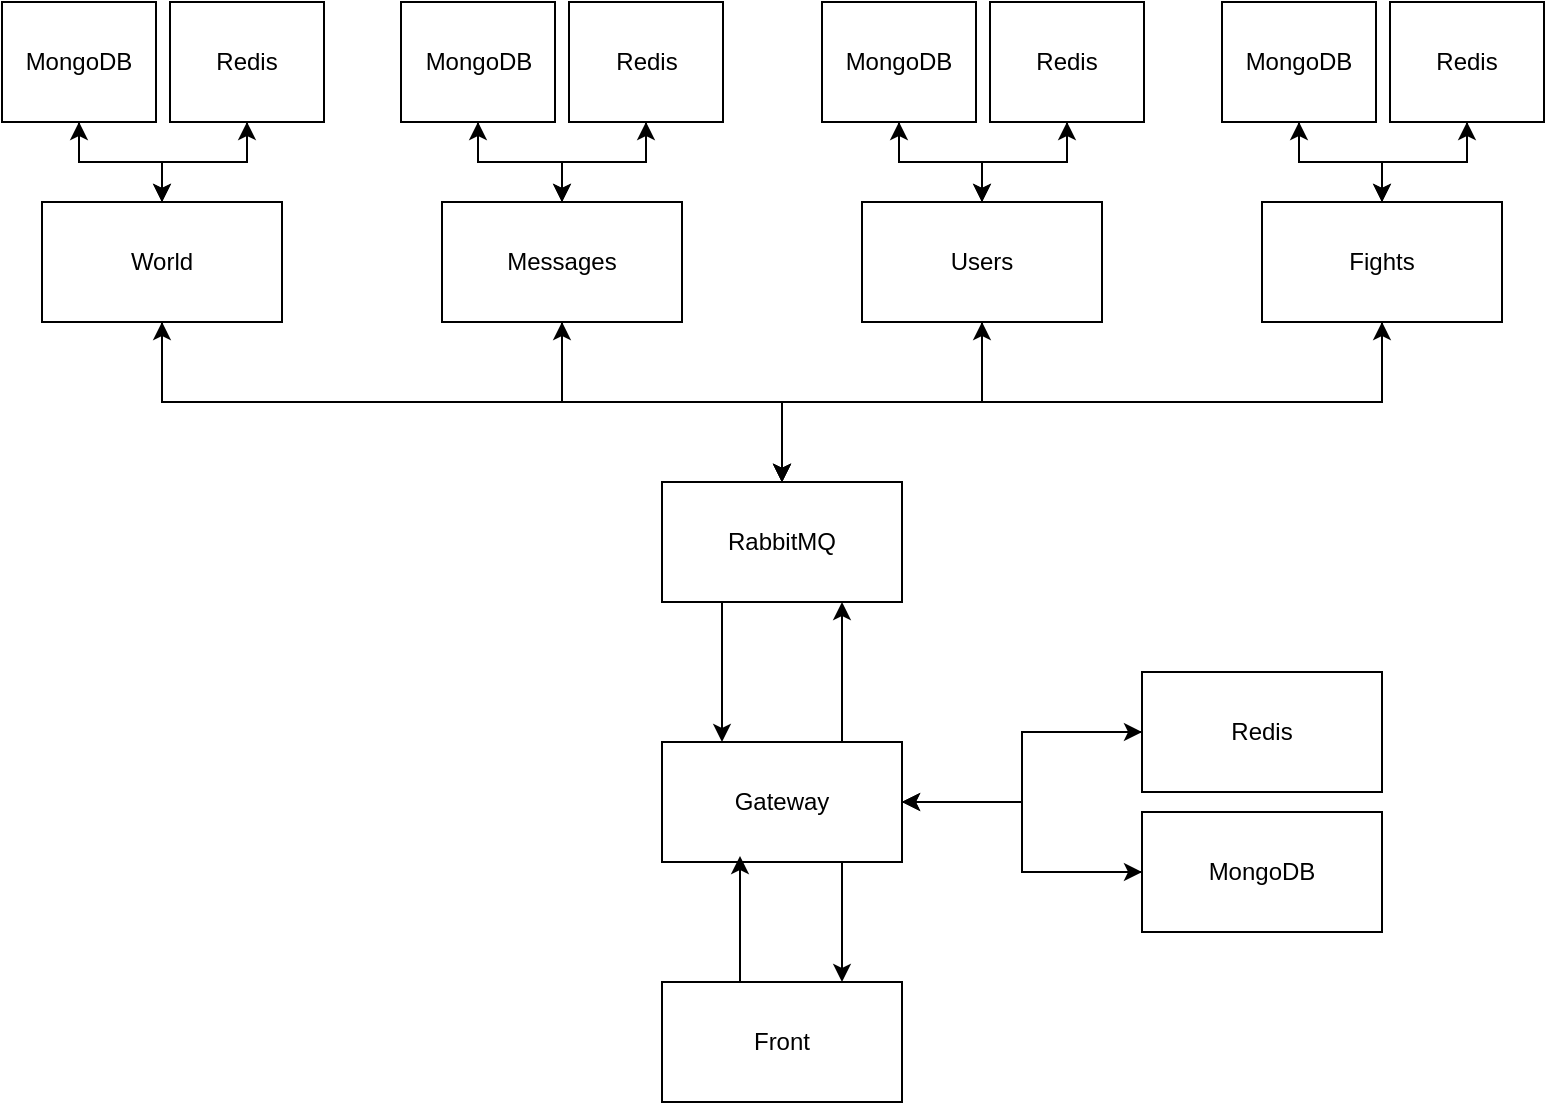 <mxfile version="27.0.9">
  <diagram name="Page-1" id="XFBq6Q8ltCKEyMn4VJiC">
    <mxGraphModel dx="983" dy="1798" grid="1" gridSize="10" guides="1" tooltips="1" connect="1" arrows="1" fold="1" page="1" pageScale="1" pageWidth="827" pageHeight="1169" math="0" shadow="0">
      <root>
        <mxCell id="0" />
        <mxCell id="1" parent="0" />
        <mxCell id="NNmZQWTAVeJ4ZJy01lu0-9" style="edgeStyle=orthogonalEdgeStyle;rounded=0;orthogonalLoop=1;jettySize=auto;html=1;entryX=0.75;entryY=0;entryDx=0;entryDy=0;" parent="1" source="NNmZQWTAVeJ4ZJy01lu0-1" target="NNmZQWTAVeJ4ZJy01lu0-5" edge="1">
          <mxGeometry relative="1" as="geometry">
            <Array as="points">
              <mxPoint x="450" y="350" />
              <mxPoint x="450" y="350" />
            </Array>
          </mxGeometry>
        </mxCell>
        <mxCell id="NNmZQWTAVeJ4ZJy01lu0-14" style="edgeStyle=orthogonalEdgeStyle;rounded=0;orthogonalLoop=1;jettySize=auto;html=1;" parent="1" source="NNmZQWTAVeJ4ZJy01lu0-1" target="NNmZQWTAVeJ4ZJy01lu0-13" edge="1">
          <mxGeometry relative="1" as="geometry">
            <Array as="points">
              <mxPoint x="450" y="250" />
              <mxPoint x="450" y="250" />
            </Array>
          </mxGeometry>
        </mxCell>
        <mxCell id="9cON1hZKMhhEr3xIgPFL-4" style="edgeStyle=orthogonalEdgeStyle;rounded=0;orthogonalLoop=1;jettySize=auto;html=1;" parent="1" source="NNmZQWTAVeJ4ZJy01lu0-1" target="NNmZQWTAVeJ4ZJy01lu0-7" edge="1">
          <mxGeometry relative="1" as="geometry" />
        </mxCell>
        <mxCell id="9cON1hZKMhhEr3xIgPFL-5" style="edgeStyle=orthogonalEdgeStyle;rounded=0;orthogonalLoop=1;jettySize=auto;html=1;" parent="1" source="NNmZQWTAVeJ4ZJy01lu0-1" target="NNmZQWTAVeJ4ZJy01lu0-6" edge="1">
          <mxGeometry relative="1" as="geometry" />
        </mxCell>
        <mxCell id="NNmZQWTAVeJ4ZJy01lu0-1" value="Gateway" style="rounded=0;whiteSpace=wrap;html=1;" parent="1" vertex="1">
          <mxGeometry x="360" y="300" width="120" height="60" as="geometry" />
        </mxCell>
        <mxCell id="9cON1hZKMhhEr3xIgPFL-2" style="edgeStyle=orthogonalEdgeStyle;rounded=0;orthogonalLoop=1;jettySize=auto;html=1;entryX=0.5;entryY=0;entryDx=0;entryDy=0;" parent="1" source="NNmZQWTAVeJ4ZJy01lu0-3" target="NNmZQWTAVeJ4ZJy01lu0-13" edge="1">
          <mxGeometry relative="1" as="geometry" />
        </mxCell>
        <mxCell id="9cON1hZKMhhEr3xIgPFL-22" style="edgeStyle=orthogonalEdgeStyle;rounded=0;orthogonalLoop=1;jettySize=auto;html=1;" parent="1" source="NNmZQWTAVeJ4ZJy01lu0-3" target="9cON1hZKMhhEr3xIgPFL-11" edge="1">
          <mxGeometry relative="1" as="geometry" />
        </mxCell>
        <mxCell id="9cON1hZKMhhEr3xIgPFL-23" style="edgeStyle=orthogonalEdgeStyle;rounded=0;orthogonalLoop=1;jettySize=auto;html=1;" parent="1" source="NNmZQWTAVeJ4ZJy01lu0-3" target="9cON1hZKMhhEr3xIgPFL-10" edge="1">
          <mxGeometry relative="1" as="geometry" />
        </mxCell>
        <mxCell id="NNmZQWTAVeJ4ZJy01lu0-3" value="Messages" style="rounded=0;whiteSpace=wrap;html=1;" parent="1" vertex="1">
          <mxGeometry x="250" y="30" width="120" height="60" as="geometry" />
        </mxCell>
        <mxCell id="9cON1hZKMhhEr3xIgPFL-1" style="edgeStyle=orthogonalEdgeStyle;rounded=0;orthogonalLoop=1;jettySize=auto;html=1;entryX=0.5;entryY=0;entryDx=0;entryDy=0;" parent="1" source="NNmZQWTAVeJ4ZJy01lu0-4" target="NNmZQWTAVeJ4ZJy01lu0-13" edge="1">
          <mxGeometry relative="1" as="geometry" />
        </mxCell>
        <mxCell id="9cON1hZKMhhEr3xIgPFL-16" style="edgeStyle=orthogonalEdgeStyle;rounded=0;orthogonalLoop=1;jettySize=auto;html=1;" parent="1" source="NNmZQWTAVeJ4ZJy01lu0-4" target="9cON1hZKMhhEr3xIgPFL-15" edge="1">
          <mxGeometry relative="1" as="geometry" />
        </mxCell>
        <mxCell id="9cON1hZKMhhEr3xIgPFL-18" style="edgeStyle=orthogonalEdgeStyle;rounded=0;orthogonalLoop=1;jettySize=auto;html=1;" parent="1" source="NNmZQWTAVeJ4ZJy01lu0-4" target="9cON1hZKMhhEr3xIgPFL-14" edge="1">
          <mxGeometry relative="1" as="geometry" />
        </mxCell>
        <mxCell id="NNmZQWTAVeJ4ZJy01lu0-4" value="Users" style="rounded=0;whiteSpace=wrap;html=1;" parent="1" vertex="1">
          <mxGeometry x="460" y="30" width="120" height="60" as="geometry" />
        </mxCell>
        <mxCell id="NNmZQWTAVeJ4ZJy01lu0-5" value="Front" style="rounded=0;whiteSpace=wrap;html=1;" parent="1" vertex="1">
          <mxGeometry x="360" y="420" width="120" height="60" as="geometry" />
        </mxCell>
        <mxCell id="9cON1hZKMhhEr3xIgPFL-7" style="edgeStyle=orthogonalEdgeStyle;rounded=0;orthogonalLoop=1;jettySize=auto;html=1;entryX=1;entryY=0.5;entryDx=0;entryDy=0;" parent="1" source="NNmZQWTAVeJ4ZJy01lu0-6" target="NNmZQWTAVeJ4ZJy01lu0-1" edge="1">
          <mxGeometry relative="1" as="geometry" />
        </mxCell>
        <mxCell id="NNmZQWTAVeJ4ZJy01lu0-6" value="MongoDB" style="rounded=0;whiteSpace=wrap;html=1;" parent="1" vertex="1">
          <mxGeometry x="600" y="335" width="120" height="60" as="geometry" />
        </mxCell>
        <mxCell id="9cON1hZKMhhEr3xIgPFL-6" style="edgeStyle=orthogonalEdgeStyle;rounded=0;orthogonalLoop=1;jettySize=auto;html=1;entryX=1;entryY=0.5;entryDx=0;entryDy=0;" parent="1" source="NNmZQWTAVeJ4ZJy01lu0-7" target="NNmZQWTAVeJ4ZJy01lu0-1" edge="1">
          <mxGeometry relative="1" as="geometry" />
        </mxCell>
        <mxCell id="NNmZQWTAVeJ4ZJy01lu0-7" value="Redis" style="rounded=0;whiteSpace=wrap;html=1;" parent="1" vertex="1">
          <mxGeometry x="600" y="265" width="120" height="60" as="geometry" />
        </mxCell>
        <mxCell id="NNmZQWTAVeJ4ZJy01lu0-8" style="edgeStyle=orthogonalEdgeStyle;rounded=0;orthogonalLoop=1;jettySize=auto;html=1;entryX=0.325;entryY=0.95;entryDx=0;entryDy=0;entryPerimeter=0;" parent="1" source="NNmZQWTAVeJ4ZJy01lu0-5" target="NNmZQWTAVeJ4ZJy01lu0-1" edge="1">
          <mxGeometry relative="1" as="geometry">
            <Array as="points">
              <mxPoint x="399" y="400" />
              <mxPoint x="399" y="400" />
            </Array>
          </mxGeometry>
        </mxCell>
        <mxCell id="NNmZQWTAVeJ4ZJy01lu0-15" style="edgeStyle=orthogonalEdgeStyle;rounded=0;orthogonalLoop=1;jettySize=auto;html=1;" parent="1" source="NNmZQWTAVeJ4ZJy01lu0-13" target="NNmZQWTAVeJ4ZJy01lu0-1" edge="1">
          <mxGeometry relative="1" as="geometry">
            <Array as="points">
              <mxPoint x="390" y="250" />
              <mxPoint x="390" y="250" />
            </Array>
          </mxGeometry>
        </mxCell>
        <mxCell id="NNmZQWTAVeJ4ZJy01lu0-16" style="edgeStyle=orthogonalEdgeStyle;rounded=0;orthogonalLoop=1;jettySize=auto;html=1;" parent="1" source="NNmZQWTAVeJ4ZJy01lu0-13" target="NNmZQWTAVeJ4ZJy01lu0-4" edge="1">
          <mxGeometry relative="1" as="geometry">
            <Array as="points">
              <mxPoint x="420" y="130" />
              <mxPoint x="520" y="130" />
            </Array>
          </mxGeometry>
        </mxCell>
        <mxCell id="NNmZQWTAVeJ4ZJy01lu0-17" style="edgeStyle=orthogonalEdgeStyle;rounded=0;orthogonalLoop=1;jettySize=auto;html=1;" parent="1" source="NNmZQWTAVeJ4ZJy01lu0-13" target="NNmZQWTAVeJ4ZJy01lu0-3" edge="1">
          <mxGeometry relative="1" as="geometry" />
        </mxCell>
        <mxCell id="zKEtzJNcvJXjcWGIELS4-8" style="edgeStyle=orthogonalEdgeStyle;rounded=0;orthogonalLoop=1;jettySize=auto;html=1;" edge="1" parent="1" source="NNmZQWTAVeJ4ZJy01lu0-13" target="zKEtzJNcvJXjcWGIELS4-3">
          <mxGeometry relative="1" as="geometry">
            <Array as="points">
              <mxPoint x="420" y="130" />
              <mxPoint x="720" y="130" />
            </Array>
          </mxGeometry>
        </mxCell>
        <mxCell id="zKEtzJNcvJXjcWGIELS4-17" style="edgeStyle=orthogonalEdgeStyle;rounded=0;orthogonalLoop=1;jettySize=auto;html=1;" edge="1" parent="1" source="NNmZQWTAVeJ4ZJy01lu0-13" target="zKEtzJNcvJXjcWGIELS4-12">
          <mxGeometry relative="1" as="geometry">
            <Array as="points">
              <mxPoint x="420" y="130" />
              <mxPoint x="110" y="130" />
            </Array>
          </mxGeometry>
        </mxCell>
        <mxCell id="NNmZQWTAVeJ4ZJy01lu0-13" value="RabbitMQ" style="rounded=0;whiteSpace=wrap;html=1;" parent="1" vertex="1">
          <mxGeometry x="360" y="170" width="120" height="60" as="geometry" />
        </mxCell>
        <mxCell id="9cON1hZKMhhEr3xIgPFL-21" style="edgeStyle=orthogonalEdgeStyle;rounded=0;orthogonalLoop=1;jettySize=auto;html=1;" parent="1" source="9cON1hZKMhhEr3xIgPFL-10" target="NNmZQWTAVeJ4ZJy01lu0-3" edge="1">
          <mxGeometry relative="1" as="geometry" />
        </mxCell>
        <mxCell id="9cON1hZKMhhEr3xIgPFL-10" value="MongoDB" style="rounded=0;whiteSpace=wrap;html=1;" parent="1" vertex="1">
          <mxGeometry x="229.5" y="-70" width="77" height="60" as="geometry" />
        </mxCell>
        <mxCell id="9cON1hZKMhhEr3xIgPFL-20" style="edgeStyle=orthogonalEdgeStyle;rounded=0;orthogonalLoop=1;jettySize=auto;html=1;" parent="1" source="9cON1hZKMhhEr3xIgPFL-11" target="NNmZQWTAVeJ4ZJy01lu0-3" edge="1">
          <mxGeometry relative="1" as="geometry" />
        </mxCell>
        <mxCell id="9cON1hZKMhhEr3xIgPFL-11" value="Redis" style="rounded=0;whiteSpace=wrap;html=1;" parent="1" vertex="1">
          <mxGeometry x="313.5" y="-70" width="77" height="60" as="geometry" />
        </mxCell>
        <mxCell id="9cON1hZKMhhEr3xIgPFL-17" style="edgeStyle=orthogonalEdgeStyle;rounded=0;orthogonalLoop=1;jettySize=auto;html=1;" parent="1" source="9cON1hZKMhhEr3xIgPFL-14" target="NNmZQWTAVeJ4ZJy01lu0-4" edge="1">
          <mxGeometry relative="1" as="geometry" />
        </mxCell>
        <mxCell id="9cON1hZKMhhEr3xIgPFL-14" value="Redis" style="rounded=0;whiteSpace=wrap;html=1;" parent="1" vertex="1">
          <mxGeometry x="524" y="-70" width="77" height="60" as="geometry" />
        </mxCell>
        <mxCell id="9cON1hZKMhhEr3xIgPFL-19" style="edgeStyle=orthogonalEdgeStyle;rounded=0;orthogonalLoop=1;jettySize=auto;html=1;" parent="1" source="9cON1hZKMhhEr3xIgPFL-15" target="NNmZQWTAVeJ4ZJy01lu0-4" edge="1">
          <mxGeometry relative="1" as="geometry" />
        </mxCell>
        <mxCell id="9cON1hZKMhhEr3xIgPFL-15" value="MongoDB" style="rounded=0;whiteSpace=wrap;html=1;" parent="1" vertex="1">
          <mxGeometry x="440" y="-70" width="77" height="60" as="geometry" />
        </mxCell>
        <mxCell id="zKEtzJNcvJXjcWGIELS4-1" style="edgeStyle=orthogonalEdgeStyle;rounded=0;orthogonalLoop=1;jettySize=auto;html=1;" edge="1" source="zKEtzJNcvJXjcWGIELS4-3" target="zKEtzJNcvJXjcWGIELS4-7" parent="1">
          <mxGeometry relative="1" as="geometry" />
        </mxCell>
        <mxCell id="zKEtzJNcvJXjcWGIELS4-2" style="edgeStyle=orthogonalEdgeStyle;rounded=0;orthogonalLoop=1;jettySize=auto;html=1;" edge="1" source="zKEtzJNcvJXjcWGIELS4-3" target="zKEtzJNcvJXjcWGIELS4-5" parent="1">
          <mxGeometry relative="1" as="geometry" />
        </mxCell>
        <mxCell id="zKEtzJNcvJXjcWGIELS4-9" style="edgeStyle=orthogonalEdgeStyle;rounded=0;orthogonalLoop=1;jettySize=auto;html=1;entryX=0.5;entryY=0;entryDx=0;entryDy=0;" edge="1" parent="1" source="zKEtzJNcvJXjcWGIELS4-3" target="NNmZQWTAVeJ4ZJy01lu0-13">
          <mxGeometry relative="1" as="geometry">
            <Array as="points">
              <mxPoint x="720" y="130" />
              <mxPoint x="420" y="130" />
            </Array>
          </mxGeometry>
        </mxCell>
        <mxCell id="zKEtzJNcvJXjcWGIELS4-3" value="Fights" style="rounded=0;whiteSpace=wrap;html=1;" vertex="1" parent="1">
          <mxGeometry x="660" y="30" width="120" height="60" as="geometry" />
        </mxCell>
        <mxCell id="zKEtzJNcvJXjcWGIELS4-4" style="edgeStyle=orthogonalEdgeStyle;rounded=0;orthogonalLoop=1;jettySize=auto;html=1;" edge="1" source="zKEtzJNcvJXjcWGIELS4-5" target="zKEtzJNcvJXjcWGIELS4-3" parent="1">
          <mxGeometry relative="1" as="geometry" />
        </mxCell>
        <mxCell id="zKEtzJNcvJXjcWGIELS4-5" value="Redis" style="rounded=0;whiteSpace=wrap;html=1;" vertex="1" parent="1">
          <mxGeometry x="724" y="-70" width="77" height="60" as="geometry" />
        </mxCell>
        <mxCell id="zKEtzJNcvJXjcWGIELS4-6" style="edgeStyle=orthogonalEdgeStyle;rounded=0;orthogonalLoop=1;jettySize=auto;html=1;" edge="1" source="zKEtzJNcvJXjcWGIELS4-7" target="zKEtzJNcvJXjcWGIELS4-3" parent="1">
          <mxGeometry relative="1" as="geometry" />
        </mxCell>
        <mxCell id="zKEtzJNcvJXjcWGIELS4-7" value="MongoDB" style="rounded=0;whiteSpace=wrap;html=1;" vertex="1" parent="1">
          <mxGeometry x="640" y="-70" width="77" height="60" as="geometry" />
        </mxCell>
        <mxCell id="zKEtzJNcvJXjcWGIELS4-10" style="edgeStyle=orthogonalEdgeStyle;rounded=0;orthogonalLoop=1;jettySize=auto;html=1;" edge="1" source="zKEtzJNcvJXjcWGIELS4-12" target="zKEtzJNcvJXjcWGIELS4-16" parent="1">
          <mxGeometry relative="1" as="geometry" />
        </mxCell>
        <mxCell id="zKEtzJNcvJXjcWGIELS4-11" style="edgeStyle=orthogonalEdgeStyle;rounded=0;orthogonalLoop=1;jettySize=auto;html=1;" edge="1" source="zKEtzJNcvJXjcWGIELS4-12" target="zKEtzJNcvJXjcWGIELS4-14" parent="1">
          <mxGeometry relative="1" as="geometry" />
        </mxCell>
        <mxCell id="zKEtzJNcvJXjcWGIELS4-18" style="edgeStyle=orthogonalEdgeStyle;rounded=0;orthogonalLoop=1;jettySize=auto;html=1;entryX=0.5;entryY=0;entryDx=0;entryDy=0;" edge="1" parent="1" source="zKEtzJNcvJXjcWGIELS4-12" target="NNmZQWTAVeJ4ZJy01lu0-13">
          <mxGeometry relative="1" as="geometry">
            <Array as="points">
              <mxPoint x="110" y="130" />
              <mxPoint x="420" y="130" />
            </Array>
          </mxGeometry>
        </mxCell>
        <mxCell id="zKEtzJNcvJXjcWGIELS4-12" value="World" style="rounded=0;whiteSpace=wrap;html=1;" vertex="1" parent="1">
          <mxGeometry x="50" y="30" width="120" height="60" as="geometry" />
        </mxCell>
        <mxCell id="zKEtzJNcvJXjcWGIELS4-13" style="edgeStyle=orthogonalEdgeStyle;rounded=0;orthogonalLoop=1;jettySize=auto;html=1;" edge="1" source="zKEtzJNcvJXjcWGIELS4-14" target="zKEtzJNcvJXjcWGIELS4-12" parent="1">
          <mxGeometry relative="1" as="geometry" />
        </mxCell>
        <mxCell id="zKEtzJNcvJXjcWGIELS4-14" value="Redis" style="rounded=0;whiteSpace=wrap;html=1;" vertex="1" parent="1">
          <mxGeometry x="114" y="-70" width="77" height="60" as="geometry" />
        </mxCell>
        <mxCell id="zKEtzJNcvJXjcWGIELS4-15" style="edgeStyle=orthogonalEdgeStyle;rounded=0;orthogonalLoop=1;jettySize=auto;html=1;" edge="1" source="zKEtzJNcvJXjcWGIELS4-16" target="zKEtzJNcvJXjcWGIELS4-12" parent="1">
          <mxGeometry relative="1" as="geometry" />
        </mxCell>
        <mxCell id="zKEtzJNcvJXjcWGIELS4-16" value="MongoDB" style="rounded=0;whiteSpace=wrap;html=1;" vertex="1" parent="1">
          <mxGeometry x="30" y="-70" width="77" height="60" as="geometry" />
        </mxCell>
      </root>
    </mxGraphModel>
  </diagram>
</mxfile>
